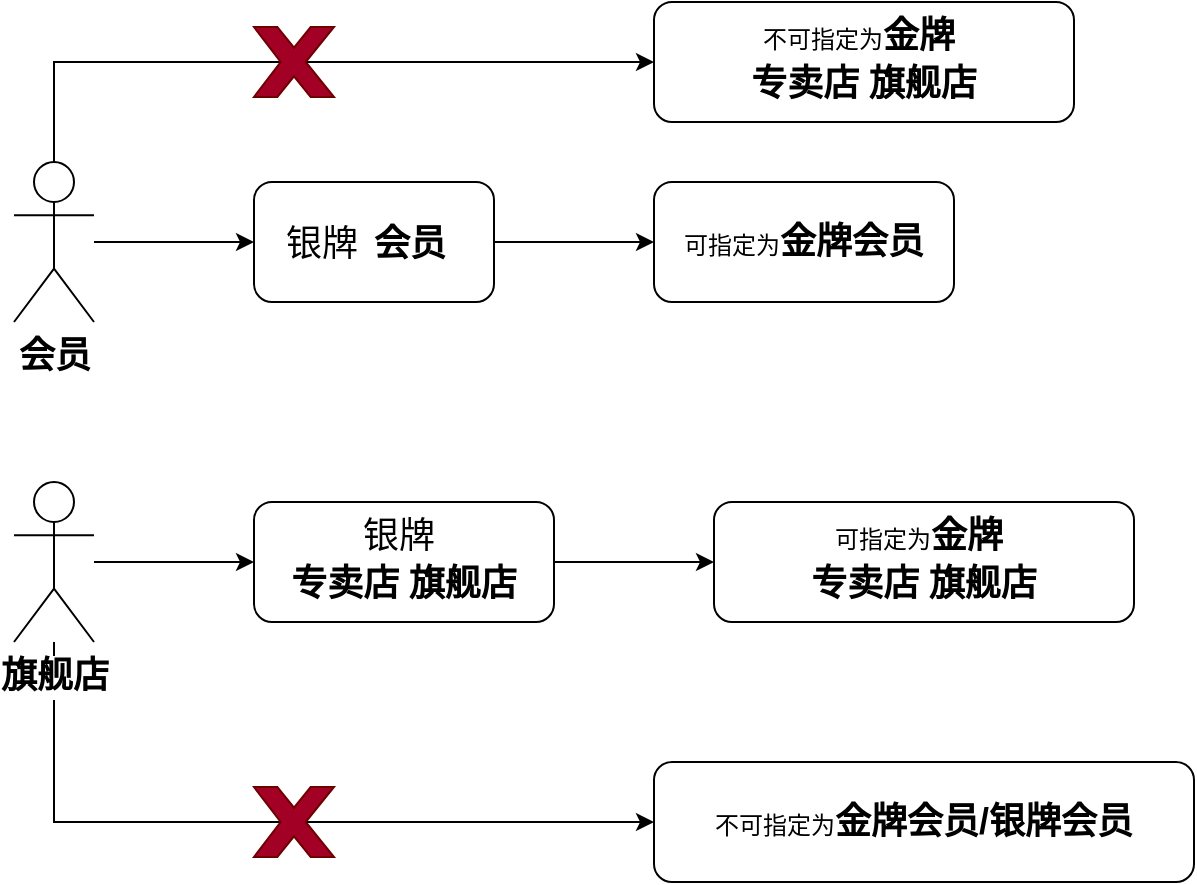 <mxfile version="12.9.14" type="github"><diagram id="7B5O7Wq28ATu1k6Fk5Jc" name="第 1 页"><mxGraphModel dx="1422" dy="760" grid="1" gridSize="10" guides="1" tooltips="1" connect="1" arrows="1" fold="1" page="1" pageScale="1" pageWidth="827" pageHeight="1169" math="0" shadow="0"><root><mxCell id="0"/><mxCell id="1" parent="0"/><mxCell id="5pxpHFAPAXR6uVxe_bNV-7" value="" style="edgeStyle=orthogonalEdgeStyle;rounded=0;orthogonalLoop=1;jettySize=auto;html=1;" edge="1" parent="1" source="5pxpHFAPAXR6uVxe_bNV-1" target="5pxpHFAPAXR6uVxe_bNV-4"><mxGeometry relative="1" as="geometry"/></mxCell><mxCell id="5pxpHFAPAXR6uVxe_bNV-17" style="edgeStyle=orthogonalEdgeStyle;rounded=0;orthogonalLoop=1;jettySize=auto;html=1;exitX=0.5;exitY=0;exitDx=0;exitDy=0;exitPerimeter=0;entryX=0;entryY=0.5;entryDx=0;entryDy=0;" edge="1" parent="1" source="5pxpHFAPAXR6uVxe_bNV-1" target="5pxpHFAPAXR6uVxe_bNV-14"><mxGeometry relative="1" as="geometry"/></mxCell><mxCell id="5pxpHFAPAXR6uVxe_bNV-1" value="&lt;b&gt;&lt;font style=&quot;font-size: 18px&quot;&gt;会员&lt;/font&gt;&lt;/b&gt;" style="shape=umlActor;verticalLabelPosition=bottom;labelBackgroundColor=#ffffff;verticalAlign=top;html=1;outlineConnect=0;" vertex="1" parent="1"><mxGeometry x="160" y="120" width="40" height="80" as="geometry"/></mxCell><mxCell id="5pxpHFAPAXR6uVxe_bNV-13" value="" style="edgeStyle=orthogonalEdgeStyle;rounded=0;orthogonalLoop=1;jettySize=auto;html=1;" edge="1" parent="1" source="5pxpHFAPAXR6uVxe_bNV-2" target="5pxpHFAPAXR6uVxe_bNV-10"><mxGeometry relative="1" as="geometry"/></mxCell><mxCell id="5pxpHFAPAXR6uVxe_bNV-23" style="edgeStyle=orthogonalEdgeStyle;rounded=0;orthogonalLoop=1;jettySize=auto;html=1;entryX=0;entryY=0.5;entryDx=0;entryDy=0;" edge="1" parent="1" source="5pxpHFAPAXR6uVxe_bNV-2" target="5pxpHFAPAXR6uVxe_bNV-19"><mxGeometry relative="1" as="geometry"><mxPoint x="180" y="370" as="sourcePoint"/><Array as="points"><mxPoint x="180" y="450"/></Array></mxGeometry></mxCell><mxCell id="5pxpHFAPAXR6uVxe_bNV-2" value="&lt;b&gt;&lt;font style=&quot;font-size: 18px&quot;&gt;旗舰店&lt;/font&gt;&lt;/b&gt;" style="shape=umlActor;verticalLabelPosition=bottom;labelBackgroundColor=#ffffff;verticalAlign=top;html=1;outlineConnect=0;" vertex="1" parent="1"><mxGeometry x="160" y="280" width="40" height="80" as="geometry"/></mxCell><mxCell id="5pxpHFAPAXR6uVxe_bNV-6" value="" style="edgeStyle=orthogonalEdgeStyle;rounded=0;orthogonalLoop=1;jettySize=auto;html=1;" edge="1" parent="1" source="5pxpHFAPAXR6uVxe_bNV-4" target="5pxpHFAPAXR6uVxe_bNV-5"><mxGeometry relative="1" as="geometry"/></mxCell><mxCell id="5pxpHFAPAXR6uVxe_bNV-4" value="&lt;font style=&quot;font-size: 18px&quot;&gt;&lt;span&gt;银牌&lt;/span&gt;&lt;span class=&quot;label label-primary&quot; style=&quot;box-sizing: border-box ; list-style: none ; display: inline-block ; padding: 3px 8px ; font-weight: 600 ; line-height: 1 ; vertical-align: baseline ; border-radius: 2px ; font-family: &amp;#34;open sans&amp;#34; ; text-shadow: none ; margin-bottom: 2px&quot;&gt;会员&lt;/span&gt;&lt;/font&gt;" style="rounded=1;whiteSpace=wrap;html=1;" vertex="1" parent="1"><mxGeometry x="280" y="130" width="120" height="60" as="geometry"/></mxCell><mxCell id="5pxpHFAPAXR6uVxe_bNV-5" value="可指定为&lt;font style=&quot;font-size: 18px&quot;&gt;&lt;b&gt;金牌会员&lt;/b&gt;&lt;/font&gt;" style="rounded=1;whiteSpace=wrap;html=1;" vertex="1" parent="1"><mxGeometry x="480" y="130" width="150" height="60" as="geometry"/></mxCell><mxCell id="5pxpHFAPAXR6uVxe_bNV-9" value="" style="edgeStyle=orthogonalEdgeStyle;rounded=0;orthogonalLoop=1;jettySize=auto;html=1;" edge="1" parent="1" source="5pxpHFAPAXR6uVxe_bNV-10" target="5pxpHFAPAXR6uVxe_bNV-11"><mxGeometry relative="1" as="geometry"/></mxCell><mxCell id="5pxpHFAPAXR6uVxe_bNV-10" value="&lt;font style=&quot;font-size: 18px&quot;&gt;&lt;span&gt;银牌&amp;nbsp;&lt;/span&gt;&lt;span class=&quot;label label-primary&quot; style=&quot;box-sizing: border-box ; list-style: none ; display: inline-block ; padding: 3px 8px ; font-weight: 600 ; line-height: 1 ; vertical-align: baseline ; border-radius: 2px ; font-family: &amp;#34;open sans&amp;#34; ; text-shadow: none ; margin-bottom: 2px&quot;&gt;专卖店 旗舰店&lt;/span&gt;&lt;/font&gt;" style="rounded=1;whiteSpace=wrap;html=1;" vertex="1" parent="1"><mxGeometry x="280" y="290" width="150" height="60" as="geometry"/></mxCell><mxCell id="5pxpHFAPAXR6uVxe_bNV-11" value="可指定为&lt;font style=&quot;font-size: 18px&quot;&gt;&lt;b&gt;&lt;span&gt;金牌&amp;nbsp;&lt;/span&gt;&lt;span class=&quot;label label-primary&quot; style=&quot;box-sizing: border-box ; list-style: none ; display: inline-block ; padding: 3px 8px ; line-height: 1 ; vertical-align: baseline ; border-radius: 2px ; font-family: &amp;#34;open sans&amp;#34; ; text-shadow: none ; margin-bottom: 2px&quot;&gt;专卖店 旗舰店&lt;/span&gt;&lt;/b&gt;&lt;/font&gt;" style="rounded=1;whiteSpace=wrap;html=1;" vertex="1" parent="1"><mxGeometry x="510" y="290" width="210" height="60" as="geometry"/></mxCell><mxCell id="5pxpHFAPAXR6uVxe_bNV-14" value="不可指定为&lt;font style=&quot;font-size: 18px&quot;&gt;&lt;b&gt;&lt;span&gt;金牌&amp;nbsp;&lt;/span&gt;&lt;span class=&quot;label label-primary&quot; style=&quot;box-sizing: border-box ; list-style: none ; display: inline-block ; padding: 3px 8px ; line-height: 1 ; vertical-align: baseline ; border-radius: 2px ; font-family: &amp;#34;open sans&amp;#34; ; text-shadow: none ; margin-bottom: 2px&quot;&gt;专卖店 旗舰店&lt;/span&gt;&lt;/b&gt;&lt;/font&gt;" style="rounded=1;whiteSpace=wrap;html=1;" vertex="1" parent="1"><mxGeometry x="480" y="40" width="210" height="60" as="geometry"/></mxCell><mxCell id="5pxpHFAPAXR6uVxe_bNV-18" value="" style="verticalLabelPosition=bottom;verticalAlign=top;html=1;shape=mxgraph.basic.x;fillColor=#a20025;strokeColor=#6F0000;fontColor=#ffffff;" vertex="1" parent="1"><mxGeometry x="280" y="52.5" width="40" height="35" as="geometry"/></mxCell><mxCell id="5pxpHFAPAXR6uVxe_bNV-19" value="不可指定为&lt;b style=&quot;font-size: 18px&quot;&gt;金牌会员/&lt;/b&gt;&lt;span style=&quot;font-size: 18px&quot;&gt;&lt;b&gt;银牌&lt;/b&gt;&lt;font face=&quot;open sans&quot;&gt;&lt;b&gt;会员&lt;/b&gt;&lt;/font&gt;&lt;/span&gt;" style="rounded=1;whiteSpace=wrap;html=1;" vertex="1" parent="1"><mxGeometry x="480" y="420" width="270" height="60" as="geometry"/></mxCell><mxCell id="5pxpHFAPAXR6uVxe_bNV-20" value="" style="verticalLabelPosition=bottom;verticalAlign=top;html=1;shape=mxgraph.basic.x;fillColor=#a20025;strokeColor=#6F0000;fontColor=#ffffff;" vertex="1" parent="1"><mxGeometry x="280" y="432.5" width="40" height="35" as="geometry"/></mxCell></root></mxGraphModel></diagram></mxfile>